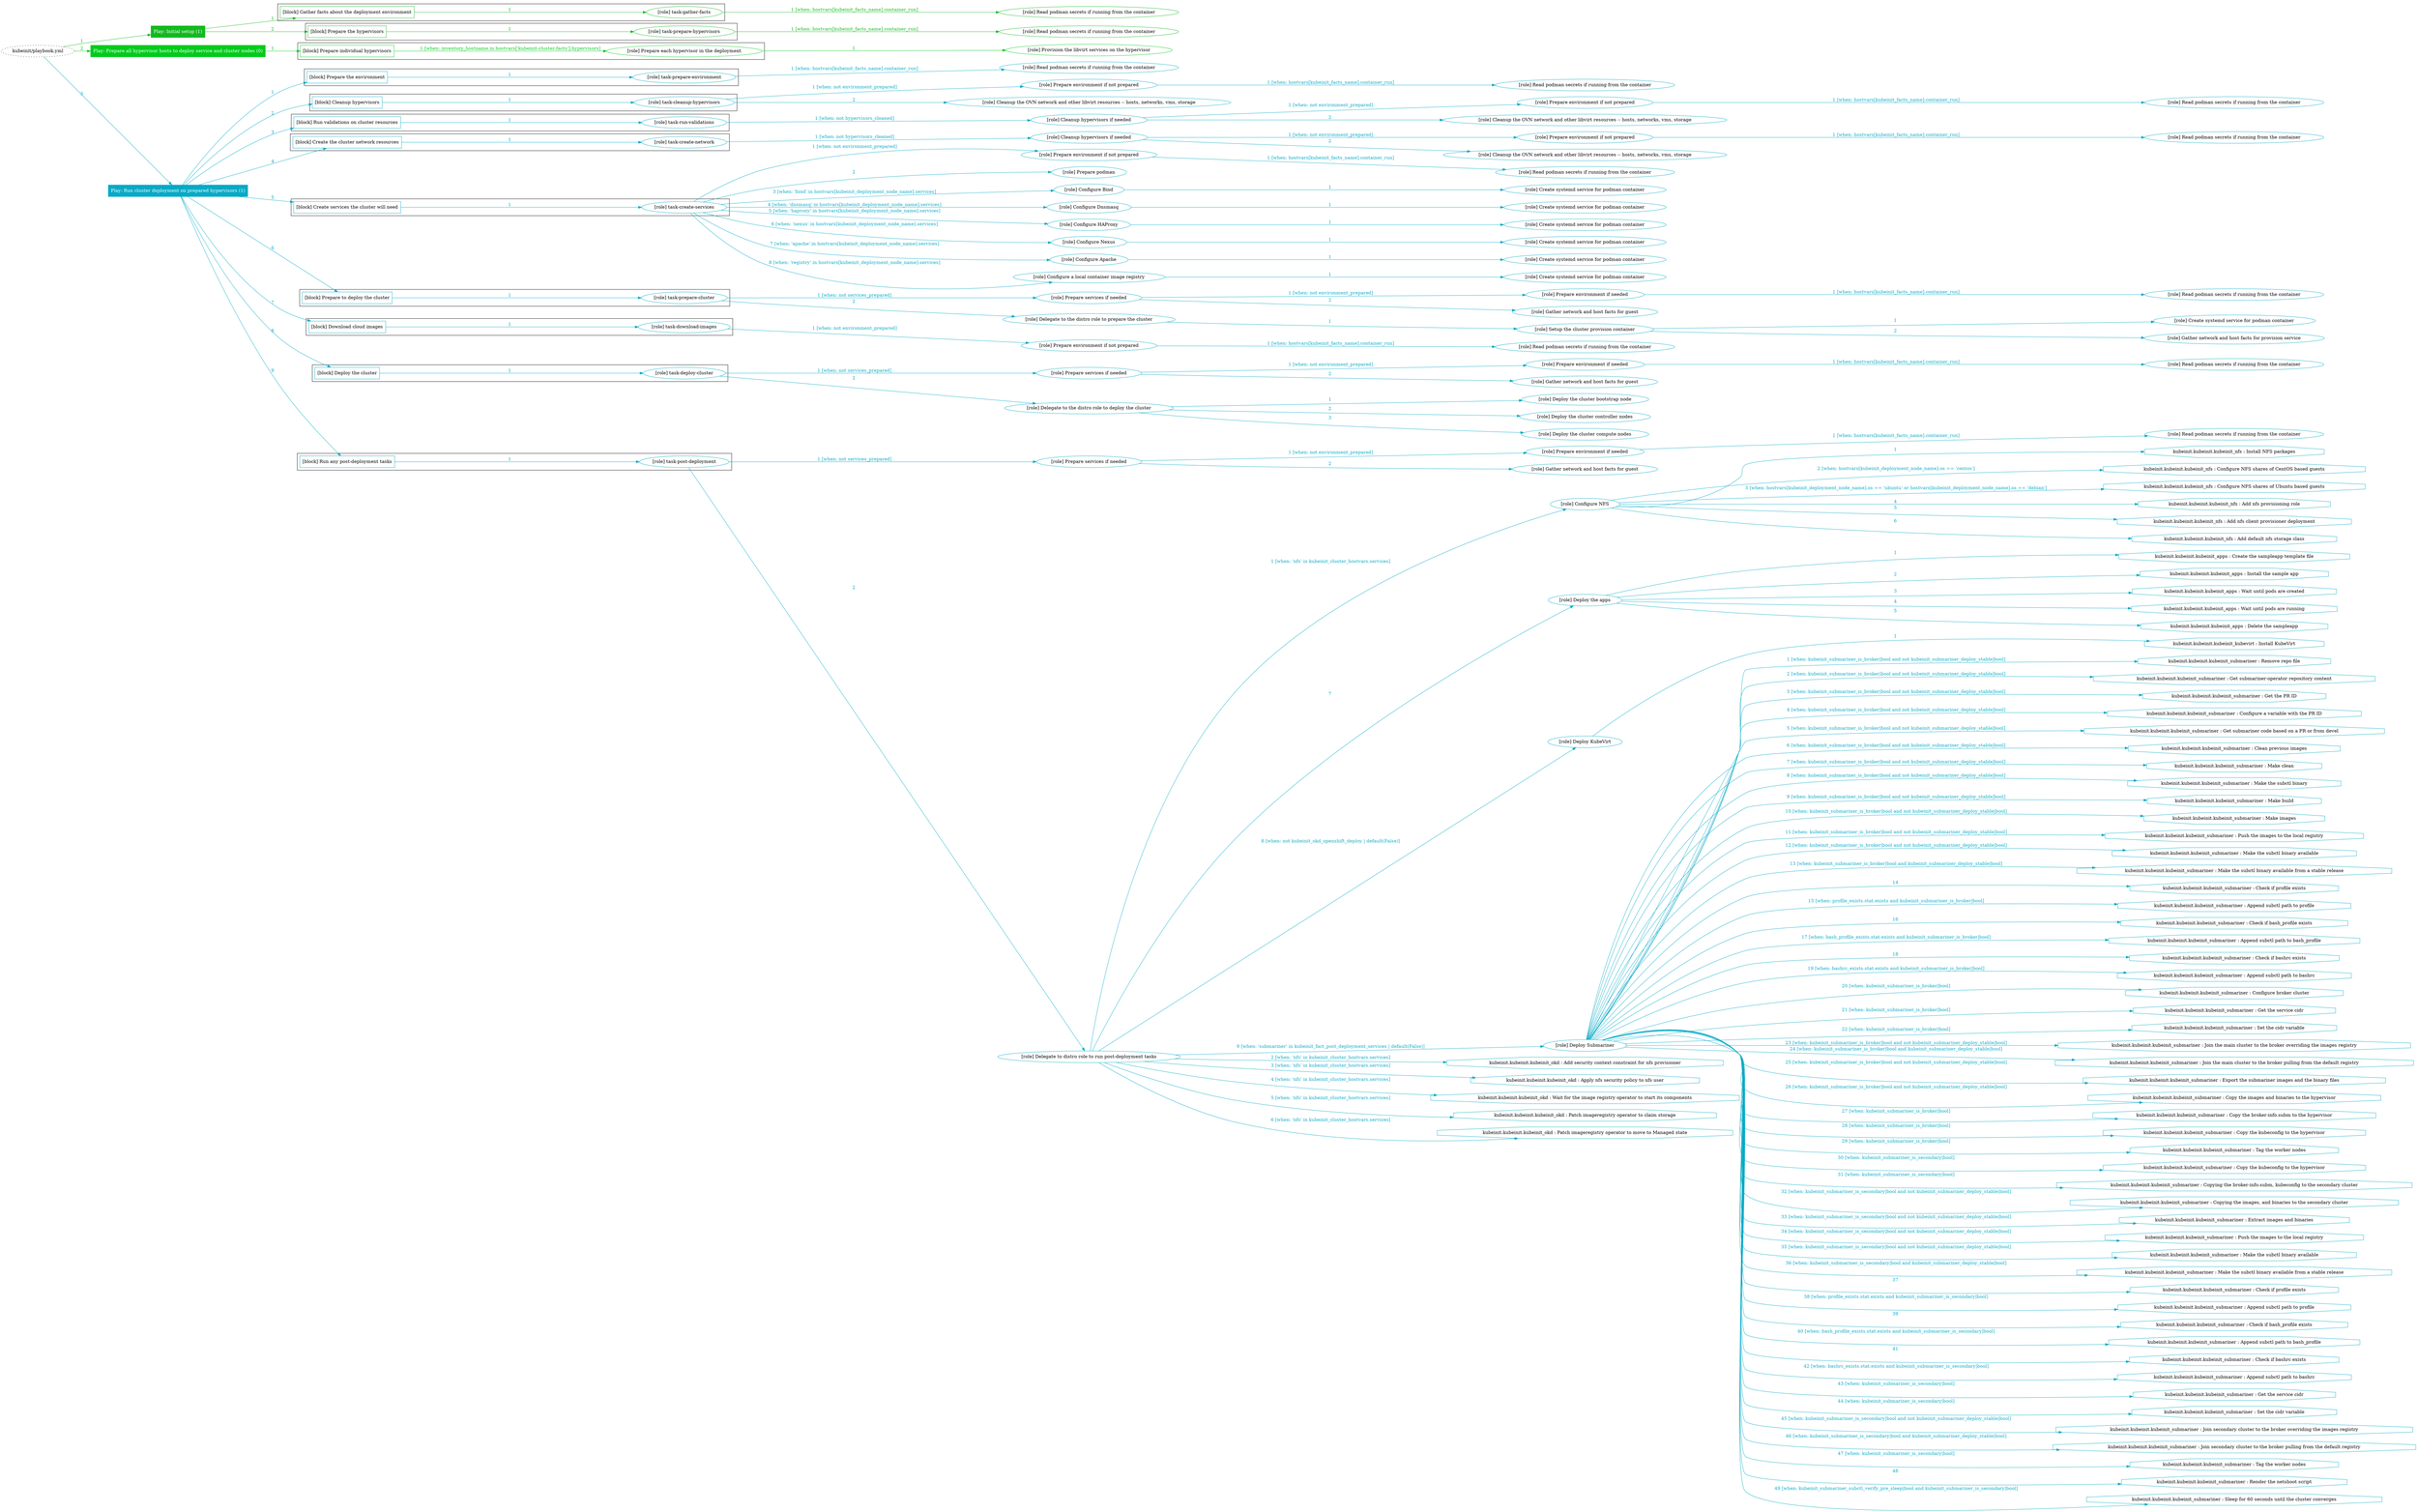 digraph {
	graph [concentrate=true ordering=in rankdir=LR ratio=fill]
	edge [esep=5 sep=10]
	"kubeinit/playbook.yml" [id=root_node style=dotted]
	play_f886ab5b [label="Play: Initial setup (1)" color="#13b91f" fontcolor="#ffffff" id=play_f886ab5b shape=box style=filled tooltip=localhost]
	"kubeinit/playbook.yml" -> play_f886ab5b [label="1 " color="#13b91f" fontcolor="#13b91f" id=edge_2d529c43 labeltooltip="1 " tooltip="1 "]
	subgraph "Read podman secrets if running from the container" {
		role_a26d13f6 [label="[role] Read podman secrets if running from the container" color="#13b91f" id=role_a26d13f6 tooltip="Read podman secrets if running from the container"]
	}
	subgraph "task-gather-facts" {
		role_a1a3fe51 [label="[role] task-gather-facts" color="#13b91f" id=role_a1a3fe51 tooltip="task-gather-facts"]
		role_a1a3fe51 -> role_a26d13f6 [label="1 [when: hostvars[kubeinit_facts_name].container_run]" color="#13b91f" fontcolor="#13b91f" id=edge_621ee679 labeltooltip="1 [when: hostvars[kubeinit_facts_name].container_run]" tooltip="1 [when: hostvars[kubeinit_facts_name].container_run]"]
	}
	subgraph "Read podman secrets if running from the container" {
		role_ce9dfc33 [label="[role] Read podman secrets if running from the container" color="#13b91f" id=role_ce9dfc33 tooltip="Read podman secrets if running from the container"]
	}
	subgraph "task-prepare-hypervisors" {
		role_22c27edc [label="[role] task-prepare-hypervisors" color="#13b91f" id=role_22c27edc tooltip="task-prepare-hypervisors"]
		role_22c27edc -> role_ce9dfc33 [label="1 [when: hostvars[kubeinit_facts_name].container_run]" color="#13b91f" fontcolor="#13b91f" id=edge_18dcec09 labeltooltip="1 [when: hostvars[kubeinit_facts_name].container_run]" tooltip="1 [when: hostvars[kubeinit_facts_name].container_run]"]
	}
	subgraph "Play: Initial setup (1)" {
		play_f886ab5b -> block_b80e9af9 [label=1 color="#13b91f" fontcolor="#13b91f" id=edge_6112ca81 labeltooltip=1 tooltip=1]
		subgraph cluster_block_b80e9af9 {
			block_b80e9af9 [label="[block] Gather facts about the deployment environment" color="#13b91f" id=block_b80e9af9 labeltooltip="Gather facts about the deployment environment" shape=box tooltip="Gather facts about the deployment environment"]
			block_b80e9af9 -> role_a1a3fe51 [label="1 " color="#13b91f" fontcolor="#13b91f" id=edge_a46a2f72 labeltooltip="1 " tooltip="1 "]
		}
		play_f886ab5b -> block_07bb4df5 [label=2 color="#13b91f" fontcolor="#13b91f" id=edge_cb37e5dc labeltooltip=2 tooltip=2]
		subgraph cluster_block_07bb4df5 {
			block_07bb4df5 [label="[block] Prepare the hypervisors" color="#13b91f" id=block_07bb4df5 labeltooltip="Prepare the hypervisors" shape=box tooltip="Prepare the hypervisors"]
			block_07bb4df5 -> role_22c27edc [label="1 " color="#13b91f" fontcolor="#13b91f" id=edge_a937ee7c labeltooltip="1 " tooltip="1 "]
		}
	}
	play_7fb0ba48 [label="Play: Prepare all hypervisor hosts to deploy service and cluster nodes (0)" color="#01cb1c" fontcolor="#ffffff" id=play_7fb0ba48 shape=box style=filled tooltip="Play: Prepare all hypervisor hosts to deploy service and cluster nodes (0)"]
	"kubeinit/playbook.yml" -> play_7fb0ba48 [label="2 " color="#01cb1c" fontcolor="#01cb1c" id=edge_cd0301f9 labeltooltip="2 " tooltip="2 "]
	subgraph "Provision the libvirt services on the hypervisor" {
		role_896b2091 [label="[role] Provision the libvirt services on the hypervisor" color="#01cb1c" id=role_896b2091 tooltip="Provision the libvirt services on the hypervisor"]
	}
	subgraph "Prepare each hypervisor in the deployment" {
		role_cf9ef779 [label="[role] Prepare each hypervisor in the deployment" color="#01cb1c" id=role_cf9ef779 tooltip="Prepare each hypervisor in the deployment"]
		role_cf9ef779 -> role_896b2091 [label="1 " color="#01cb1c" fontcolor="#01cb1c" id=edge_98ac34d3 labeltooltip="1 " tooltip="1 "]
	}
	subgraph "Play: Prepare all hypervisor hosts to deploy service and cluster nodes (0)" {
		play_7fb0ba48 -> block_bad271dc [label=1 color="#01cb1c" fontcolor="#01cb1c" id=edge_24058d80 labeltooltip=1 tooltip=1]
		subgraph cluster_block_bad271dc {
			block_bad271dc [label="[block] Prepare individual hypervisors" color="#01cb1c" id=block_bad271dc labeltooltip="Prepare individual hypervisors" shape=box tooltip="Prepare individual hypervisors"]
			block_bad271dc -> role_cf9ef779 [label="1 [when: inventory_hostname in hostvars['kubeinit-cluster-facts'].hypervisors]" color="#01cb1c" fontcolor="#01cb1c" id=edge_99491b87 labeltooltip="1 [when: inventory_hostname in hostvars['kubeinit-cluster-facts'].hypervisors]" tooltip="1 [when: inventory_hostname in hostvars['kubeinit-cluster-facts'].hypervisors]"]
		}
	}
	play_9a4eb629 [label="Play: Run cluster deployment on prepared hypervisors (1)" color="#06aac6" fontcolor="#ffffff" id=play_9a4eb629 shape=box style=filled tooltip=localhost]
	"kubeinit/playbook.yml" -> play_9a4eb629 [label="3 " color="#06aac6" fontcolor="#06aac6" id=edge_e2851586 labeltooltip="3 " tooltip="3 "]
	subgraph "Read podman secrets if running from the container" {
		role_b839eef7 [label="[role] Read podman secrets if running from the container" color="#06aac6" id=role_b839eef7 tooltip="Read podman secrets if running from the container"]
	}
	subgraph "task-prepare-environment" {
		role_00d9f989 [label="[role] task-prepare-environment" color="#06aac6" id=role_00d9f989 tooltip="task-prepare-environment"]
		role_00d9f989 -> role_b839eef7 [label="1 [when: hostvars[kubeinit_facts_name].container_run]" color="#06aac6" fontcolor="#06aac6" id=edge_345200e2 labeltooltip="1 [when: hostvars[kubeinit_facts_name].container_run]" tooltip="1 [when: hostvars[kubeinit_facts_name].container_run]"]
	}
	subgraph "Read podman secrets if running from the container" {
		role_0d9f2b03 [label="[role] Read podman secrets if running from the container" color="#06aac6" id=role_0d9f2b03 tooltip="Read podman secrets if running from the container"]
	}
	subgraph "Prepare environment if not prepared" {
		role_f569483a [label="[role] Prepare environment if not prepared" color="#06aac6" id=role_f569483a tooltip="Prepare environment if not prepared"]
		role_f569483a -> role_0d9f2b03 [label="1 [when: hostvars[kubeinit_facts_name].container_run]" color="#06aac6" fontcolor="#06aac6" id=edge_e508f258 labeltooltip="1 [when: hostvars[kubeinit_facts_name].container_run]" tooltip="1 [when: hostvars[kubeinit_facts_name].container_run]"]
	}
	subgraph "Cleanup the OVN network and other libvirt resources -- hosts, networks, vms, storage" {
		role_315a6e24 [label="[role] Cleanup the OVN network and other libvirt resources -- hosts, networks, vms, storage" color="#06aac6" id=role_315a6e24 tooltip="Cleanup the OVN network and other libvirt resources -- hosts, networks, vms, storage"]
	}
	subgraph "task-cleanup-hypervisors" {
		role_4623c1e8 [label="[role] task-cleanup-hypervisors" color="#06aac6" id=role_4623c1e8 tooltip="task-cleanup-hypervisors"]
		role_4623c1e8 -> role_f569483a [label="1 [when: not environment_prepared]" color="#06aac6" fontcolor="#06aac6" id=edge_c848ec3d labeltooltip="1 [when: not environment_prepared]" tooltip="1 [when: not environment_prepared]"]
		role_4623c1e8 -> role_315a6e24 [label="2 " color="#06aac6" fontcolor="#06aac6" id=edge_c2a2387f labeltooltip="2 " tooltip="2 "]
	}
	subgraph "Read podman secrets if running from the container" {
		role_fd24c6f7 [label="[role] Read podman secrets if running from the container" color="#06aac6" id=role_fd24c6f7 tooltip="Read podman secrets if running from the container"]
	}
	subgraph "Prepare environment if not prepared" {
		role_7ccb2167 [label="[role] Prepare environment if not prepared" color="#06aac6" id=role_7ccb2167 tooltip="Prepare environment if not prepared"]
		role_7ccb2167 -> role_fd24c6f7 [label="1 [when: hostvars[kubeinit_facts_name].container_run]" color="#06aac6" fontcolor="#06aac6" id=edge_487e880d labeltooltip="1 [when: hostvars[kubeinit_facts_name].container_run]" tooltip="1 [when: hostvars[kubeinit_facts_name].container_run]"]
	}
	subgraph "Cleanup the OVN network and other libvirt resources -- hosts, networks, vms, storage" {
		role_a9d2aec0 [label="[role] Cleanup the OVN network and other libvirt resources -- hosts, networks, vms, storage" color="#06aac6" id=role_a9d2aec0 tooltip="Cleanup the OVN network and other libvirt resources -- hosts, networks, vms, storage"]
	}
	subgraph "Cleanup hypervisors if needed" {
		role_0de4eb44 [label="[role] Cleanup hypervisors if needed" color="#06aac6" id=role_0de4eb44 tooltip="Cleanup hypervisors if needed"]
		role_0de4eb44 -> role_7ccb2167 [label="1 [when: not environment_prepared]" color="#06aac6" fontcolor="#06aac6" id=edge_52813247 labeltooltip="1 [when: not environment_prepared]" tooltip="1 [when: not environment_prepared]"]
		role_0de4eb44 -> role_a9d2aec0 [label="2 " color="#06aac6" fontcolor="#06aac6" id=edge_10828a90 labeltooltip="2 " tooltip="2 "]
	}
	subgraph "task-run-validations" {
		role_aea7106f [label="[role] task-run-validations" color="#06aac6" id=role_aea7106f tooltip="task-run-validations"]
		role_aea7106f -> role_0de4eb44 [label="1 [when: not hypervisors_cleaned]" color="#06aac6" fontcolor="#06aac6" id=edge_4abfa837 labeltooltip="1 [when: not hypervisors_cleaned]" tooltip="1 [when: not hypervisors_cleaned]"]
	}
	subgraph "Read podman secrets if running from the container" {
		role_cbb23936 [label="[role] Read podman secrets if running from the container" color="#06aac6" id=role_cbb23936 tooltip="Read podman secrets if running from the container"]
	}
	subgraph "Prepare environment if not prepared" {
		role_f3d853c5 [label="[role] Prepare environment if not prepared" color="#06aac6" id=role_f3d853c5 tooltip="Prepare environment if not prepared"]
		role_f3d853c5 -> role_cbb23936 [label="1 [when: hostvars[kubeinit_facts_name].container_run]" color="#06aac6" fontcolor="#06aac6" id=edge_ef0e480c labeltooltip="1 [when: hostvars[kubeinit_facts_name].container_run]" tooltip="1 [when: hostvars[kubeinit_facts_name].container_run]"]
	}
	subgraph "Cleanup the OVN network and other libvirt resources -- hosts, networks, vms, storage" {
		role_8746db34 [label="[role] Cleanup the OVN network and other libvirt resources -- hosts, networks, vms, storage" color="#06aac6" id=role_8746db34 tooltip="Cleanup the OVN network and other libvirt resources -- hosts, networks, vms, storage"]
	}
	subgraph "Cleanup hypervisors if needed" {
		role_5722fafe [label="[role] Cleanup hypervisors if needed" color="#06aac6" id=role_5722fafe tooltip="Cleanup hypervisors if needed"]
		role_5722fafe -> role_f3d853c5 [label="1 [when: not environment_prepared]" color="#06aac6" fontcolor="#06aac6" id=edge_562439ed labeltooltip="1 [when: not environment_prepared]" tooltip="1 [when: not environment_prepared]"]
		role_5722fafe -> role_8746db34 [label="2 " color="#06aac6" fontcolor="#06aac6" id=edge_be6a2080 labeltooltip="2 " tooltip="2 "]
	}
	subgraph "task-create-network" {
		role_c6ba54a1 [label="[role] task-create-network" color="#06aac6" id=role_c6ba54a1 tooltip="task-create-network"]
		role_c6ba54a1 -> role_5722fafe [label="1 [when: not hypervisors_cleaned]" color="#06aac6" fontcolor="#06aac6" id=edge_1957faab labeltooltip="1 [when: not hypervisors_cleaned]" tooltip="1 [when: not hypervisors_cleaned]"]
	}
	subgraph "Read podman secrets if running from the container" {
		role_a813b90b [label="[role] Read podman secrets if running from the container" color="#06aac6" id=role_a813b90b tooltip="Read podman secrets if running from the container"]
	}
	subgraph "Prepare environment if not prepared" {
		role_1bef4737 [label="[role] Prepare environment if not prepared" color="#06aac6" id=role_1bef4737 tooltip="Prepare environment if not prepared"]
		role_1bef4737 -> role_a813b90b [label="1 [when: hostvars[kubeinit_facts_name].container_run]" color="#06aac6" fontcolor="#06aac6" id=edge_cc47db15 labeltooltip="1 [when: hostvars[kubeinit_facts_name].container_run]" tooltip="1 [when: hostvars[kubeinit_facts_name].container_run]"]
	}
	subgraph "Prepare podman" {
		role_f1ecd520 [label="[role] Prepare podman" color="#06aac6" id=role_f1ecd520 tooltip="Prepare podman"]
	}
	subgraph "Create systemd service for podman container" {
		role_e46db1d9 [label="[role] Create systemd service for podman container" color="#06aac6" id=role_e46db1d9 tooltip="Create systemd service for podman container"]
	}
	subgraph "Configure Bind" {
		role_484fb3db [label="[role] Configure Bind" color="#06aac6" id=role_484fb3db tooltip="Configure Bind"]
		role_484fb3db -> role_e46db1d9 [label="1 " color="#06aac6" fontcolor="#06aac6" id=edge_04145376 labeltooltip="1 " tooltip="1 "]
	}
	subgraph "Create systemd service for podman container" {
		role_ecd89340 [label="[role] Create systemd service for podman container" color="#06aac6" id=role_ecd89340 tooltip="Create systemd service for podman container"]
	}
	subgraph "Configure Dnsmasq" {
		role_3a3a4572 [label="[role] Configure Dnsmasq" color="#06aac6" id=role_3a3a4572 tooltip="Configure Dnsmasq"]
		role_3a3a4572 -> role_ecd89340 [label="1 " color="#06aac6" fontcolor="#06aac6" id=edge_ce47df21 labeltooltip="1 " tooltip="1 "]
	}
	subgraph "Create systemd service for podman container" {
		role_99655772 [label="[role] Create systemd service for podman container" color="#06aac6" id=role_99655772 tooltip="Create systemd service for podman container"]
	}
	subgraph "Configure HAProxy" {
		role_3648d653 [label="[role] Configure HAProxy" color="#06aac6" id=role_3648d653 tooltip="Configure HAProxy"]
		role_3648d653 -> role_99655772 [label="1 " color="#06aac6" fontcolor="#06aac6" id=edge_e685889c labeltooltip="1 " tooltip="1 "]
	}
	subgraph "Create systemd service for podman container" {
		role_b2c90482 [label="[role] Create systemd service for podman container" color="#06aac6" id=role_b2c90482 tooltip="Create systemd service for podman container"]
	}
	subgraph "Configure Nexus" {
		role_1aed0209 [label="[role] Configure Nexus" color="#06aac6" id=role_1aed0209 tooltip="Configure Nexus"]
		role_1aed0209 -> role_b2c90482 [label="1 " color="#06aac6" fontcolor="#06aac6" id=edge_717d66cc labeltooltip="1 " tooltip="1 "]
	}
	subgraph "Create systemd service for podman container" {
		role_da54a9ec [label="[role] Create systemd service for podman container" color="#06aac6" id=role_da54a9ec tooltip="Create systemd service for podman container"]
	}
	subgraph "Configure Apache" {
		role_7cdf0f95 [label="[role] Configure Apache" color="#06aac6" id=role_7cdf0f95 tooltip="Configure Apache"]
		role_7cdf0f95 -> role_da54a9ec [label="1 " color="#06aac6" fontcolor="#06aac6" id=edge_0f8f449c labeltooltip="1 " tooltip="1 "]
	}
	subgraph "Create systemd service for podman container" {
		role_c1f50262 [label="[role] Create systemd service for podman container" color="#06aac6" id=role_c1f50262 tooltip="Create systemd service for podman container"]
	}
	subgraph "Configure a local container image registry" {
		role_9906420b [label="[role] Configure a local container image registry" color="#06aac6" id=role_9906420b tooltip="Configure a local container image registry"]
		role_9906420b -> role_c1f50262 [label="1 " color="#06aac6" fontcolor="#06aac6" id=edge_572a1911 labeltooltip="1 " tooltip="1 "]
	}
	subgraph "task-create-services" {
		role_c1e2ce37 [label="[role] task-create-services" color="#06aac6" id=role_c1e2ce37 tooltip="task-create-services"]
		role_c1e2ce37 -> role_1bef4737 [label="1 [when: not environment_prepared]" color="#06aac6" fontcolor="#06aac6" id=edge_5cf4f14d labeltooltip="1 [when: not environment_prepared]" tooltip="1 [when: not environment_prepared]"]
		role_c1e2ce37 -> role_f1ecd520 [label="2 " color="#06aac6" fontcolor="#06aac6" id=edge_0942d3da labeltooltip="2 " tooltip="2 "]
		role_c1e2ce37 -> role_484fb3db [label="3 [when: 'bind' in hostvars[kubeinit_deployment_node_name].services]" color="#06aac6" fontcolor="#06aac6" id=edge_35465bc5 labeltooltip="3 [when: 'bind' in hostvars[kubeinit_deployment_node_name].services]" tooltip="3 [when: 'bind' in hostvars[kubeinit_deployment_node_name].services]"]
		role_c1e2ce37 -> role_3a3a4572 [label="4 [when: 'dnsmasq' in hostvars[kubeinit_deployment_node_name].services]" color="#06aac6" fontcolor="#06aac6" id=edge_d25bceac labeltooltip="4 [when: 'dnsmasq' in hostvars[kubeinit_deployment_node_name].services]" tooltip="4 [when: 'dnsmasq' in hostvars[kubeinit_deployment_node_name].services]"]
		role_c1e2ce37 -> role_3648d653 [label="5 [when: 'haproxy' in hostvars[kubeinit_deployment_node_name].services]" color="#06aac6" fontcolor="#06aac6" id=edge_71ec2d3a labeltooltip="5 [when: 'haproxy' in hostvars[kubeinit_deployment_node_name].services]" tooltip="5 [when: 'haproxy' in hostvars[kubeinit_deployment_node_name].services]"]
		role_c1e2ce37 -> role_1aed0209 [label="6 [when: 'nexus' in hostvars[kubeinit_deployment_node_name].services]" color="#06aac6" fontcolor="#06aac6" id=edge_9d614a5e labeltooltip="6 [when: 'nexus' in hostvars[kubeinit_deployment_node_name].services]" tooltip="6 [when: 'nexus' in hostvars[kubeinit_deployment_node_name].services]"]
		role_c1e2ce37 -> role_7cdf0f95 [label="7 [when: 'apache' in hostvars[kubeinit_deployment_node_name].services]" color="#06aac6" fontcolor="#06aac6" id=edge_bbe21996 labeltooltip="7 [when: 'apache' in hostvars[kubeinit_deployment_node_name].services]" tooltip="7 [when: 'apache' in hostvars[kubeinit_deployment_node_name].services]"]
		role_c1e2ce37 -> role_9906420b [label="8 [when: 'registry' in hostvars[kubeinit_deployment_node_name].services]" color="#06aac6" fontcolor="#06aac6" id=edge_2b0927c7 labeltooltip="8 [when: 'registry' in hostvars[kubeinit_deployment_node_name].services]" tooltip="8 [when: 'registry' in hostvars[kubeinit_deployment_node_name].services]"]
	}
	subgraph "Read podman secrets if running from the container" {
		role_2f7f7889 [label="[role] Read podman secrets if running from the container" color="#06aac6" id=role_2f7f7889 tooltip="Read podman secrets if running from the container"]
	}
	subgraph "Prepare environment if needed" {
		role_253bcf98 [label="[role] Prepare environment if needed" color="#06aac6" id=role_253bcf98 tooltip="Prepare environment if needed"]
		role_253bcf98 -> role_2f7f7889 [label="1 [when: hostvars[kubeinit_facts_name].container_run]" color="#06aac6" fontcolor="#06aac6" id=edge_087582a8 labeltooltip="1 [when: hostvars[kubeinit_facts_name].container_run]" tooltip="1 [when: hostvars[kubeinit_facts_name].container_run]"]
	}
	subgraph "Gather network and host facts for guest" {
		role_6ab74b02 [label="[role] Gather network and host facts for guest" color="#06aac6" id=role_6ab74b02 tooltip="Gather network and host facts for guest"]
	}
	subgraph "Prepare services if needed" {
		role_324fbb56 [label="[role] Prepare services if needed" color="#06aac6" id=role_324fbb56 tooltip="Prepare services if needed"]
		role_324fbb56 -> role_253bcf98 [label="1 [when: not environment_prepared]" color="#06aac6" fontcolor="#06aac6" id=edge_cd0a77da labeltooltip="1 [when: not environment_prepared]" tooltip="1 [when: not environment_prepared]"]
		role_324fbb56 -> role_6ab74b02 [label="2 " color="#06aac6" fontcolor="#06aac6" id=edge_1f61129e labeltooltip="2 " tooltip="2 "]
	}
	subgraph "Create systemd service for podman container" {
		role_a1785537 [label="[role] Create systemd service for podman container" color="#06aac6" id=role_a1785537 tooltip="Create systemd service for podman container"]
	}
	subgraph "Gather network and host facts for provision service" {
		role_8ab2f449 [label="[role] Gather network and host facts for provision service" color="#06aac6" id=role_8ab2f449 tooltip="Gather network and host facts for provision service"]
	}
	subgraph "Setup the cluster provision container" {
		role_ea747cc0 [label="[role] Setup the cluster provision container" color="#06aac6" id=role_ea747cc0 tooltip="Setup the cluster provision container"]
		role_ea747cc0 -> role_a1785537 [label="1 " color="#06aac6" fontcolor="#06aac6" id=edge_4ca50423 labeltooltip="1 " tooltip="1 "]
		role_ea747cc0 -> role_8ab2f449 [label="2 " color="#06aac6" fontcolor="#06aac6" id=edge_654d8dd8 labeltooltip="2 " tooltip="2 "]
	}
	subgraph "Delegate to the distro role to prepare the cluster" {
		role_705d23bc [label="[role] Delegate to the distro role to prepare the cluster" color="#06aac6" id=role_705d23bc tooltip="Delegate to the distro role to prepare the cluster"]
		role_705d23bc -> role_ea747cc0 [label="1 " color="#06aac6" fontcolor="#06aac6" id=edge_40659f4d labeltooltip="1 " tooltip="1 "]
	}
	subgraph "task-prepare-cluster" {
		role_55364c88 [label="[role] task-prepare-cluster" color="#06aac6" id=role_55364c88 tooltip="task-prepare-cluster"]
		role_55364c88 -> role_324fbb56 [label="1 [when: not services_prepared]" color="#06aac6" fontcolor="#06aac6" id=edge_0df67f9c labeltooltip="1 [when: not services_prepared]" tooltip="1 [when: not services_prepared]"]
		role_55364c88 -> role_705d23bc [label="2 " color="#06aac6" fontcolor="#06aac6" id=edge_b0196e67 labeltooltip="2 " tooltip="2 "]
	}
	subgraph "Read podman secrets if running from the container" {
		role_692109b9 [label="[role] Read podman secrets if running from the container" color="#06aac6" id=role_692109b9 tooltip="Read podman secrets if running from the container"]
	}
	subgraph "Prepare environment if not prepared" {
		role_0170bb70 [label="[role] Prepare environment if not prepared" color="#06aac6" id=role_0170bb70 tooltip="Prepare environment if not prepared"]
		role_0170bb70 -> role_692109b9 [label="1 [when: hostvars[kubeinit_facts_name].container_run]" color="#06aac6" fontcolor="#06aac6" id=edge_3d24aba2 labeltooltip="1 [when: hostvars[kubeinit_facts_name].container_run]" tooltip="1 [when: hostvars[kubeinit_facts_name].container_run]"]
	}
	subgraph "task-download-images" {
		role_c370a8ff [label="[role] task-download-images" color="#06aac6" id=role_c370a8ff tooltip="task-download-images"]
		role_c370a8ff -> role_0170bb70 [label="1 [when: not environment_prepared]" color="#06aac6" fontcolor="#06aac6" id=edge_52ef4487 labeltooltip="1 [when: not environment_prepared]" tooltip="1 [when: not environment_prepared]"]
	}
	subgraph "Read podman secrets if running from the container" {
		role_0f87a968 [label="[role] Read podman secrets if running from the container" color="#06aac6" id=role_0f87a968 tooltip="Read podman secrets if running from the container"]
	}
	subgraph "Prepare environment if needed" {
		role_30f8cb43 [label="[role] Prepare environment if needed" color="#06aac6" id=role_30f8cb43 tooltip="Prepare environment if needed"]
		role_30f8cb43 -> role_0f87a968 [label="1 [when: hostvars[kubeinit_facts_name].container_run]" color="#06aac6" fontcolor="#06aac6" id=edge_02860d2a labeltooltip="1 [when: hostvars[kubeinit_facts_name].container_run]" tooltip="1 [when: hostvars[kubeinit_facts_name].container_run]"]
	}
	subgraph "Gather network and host facts for guest" {
		role_64c736ac [label="[role] Gather network and host facts for guest" color="#06aac6" id=role_64c736ac tooltip="Gather network and host facts for guest"]
	}
	subgraph "Prepare services if needed" {
		role_bcbe92ec [label="[role] Prepare services if needed" color="#06aac6" id=role_bcbe92ec tooltip="Prepare services if needed"]
		role_bcbe92ec -> role_30f8cb43 [label="1 [when: not environment_prepared]" color="#06aac6" fontcolor="#06aac6" id=edge_72b73979 labeltooltip="1 [when: not environment_prepared]" tooltip="1 [when: not environment_prepared]"]
		role_bcbe92ec -> role_64c736ac [label="2 " color="#06aac6" fontcolor="#06aac6" id=edge_818ee1cd labeltooltip="2 " tooltip="2 "]
	}
	subgraph "Deploy the cluster bootstrap node" {
		role_b9828e31 [label="[role] Deploy the cluster bootstrap node" color="#06aac6" id=role_b9828e31 tooltip="Deploy the cluster bootstrap node"]
	}
	subgraph "Deploy the cluster controller nodes" {
		role_8b90811f [label="[role] Deploy the cluster controller nodes" color="#06aac6" id=role_8b90811f tooltip="Deploy the cluster controller nodes"]
	}
	subgraph "Deploy the cluster compute nodes" {
		role_91dc586d [label="[role] Deploy the cluster compute nodes" color="#06aac6" id=role_91dc586d tooltip="Deploy the cluster compute nodes"]
	}
	subgraph "Delegate to the distro role to deploy the cluster" {
		role_26c98b0d [label="[role] Delegate to the distro role to deploy the cluster" color="#06aac6" id=role_26c98b0d tooltip="Delegate to the distro role to deploy the cluster"]
		role_26c98b0d -> role_b9828e31 [label="1 " color="#06aac6" fontcolor="#06aac6" id=edge_6bc9dc0f labeltooltip="1 " tooltip="1 "]
		role_26c98b0d -> role_8b90811f [label="2 " color="#06aac6" fontcolor="#06aac6" id=edge_f446bfeb labeltooltip="2 " tooltip="2 "]
		role_26c98b0d -> role_91dc586d [label="3 " color="#06aac6" fontcolor="#06aac6" id=edge_06f57ab3 labeltooltip="3 " tooltip="3 "]
	}
	subgraph "task-deploy-cluster" {
		role_35a5f4e7 [label="[role] task-deploy-cluster" color="#06aac6" id=role_35a5f4e7 tooltip="task-deploy-cluster"]
		role_35a5f4e7 -> role_bcbe92ec [label="1 [when: not services_prepared]" color="#06aac6" fontcolor="#06aac6" id=edge_5d2605f6 labeltooltip="1 [when: not services_prepared]" tooltip="1 [when: not services_prepared]"]
		role_35a5f4e7 -> role_26c98b0d [label="2 " color="#06aac6" fontcolor="#06aac6" id=edge_2b5bb5b0 labeltooltip="2 " tooltip="2 "]
	}
	subgraph "Read podman secrets if running from the container" {
		role_a82f0a16 [label="[role] Read podman secrets if running from the container" color="#06aac6" id=role_a82f0a16 tooltip="Read podman secrets if running from the container"]
	}
	subgraph "Prepare environment if needed" {
		role_c0c395fb [label="[role] Prepare environment if needed" color="#06aac6" id=role_c0c395fb tooltip="Prepare environment if needed"]
		role_c0c395fb -> role_a82f0a16 [label="1 [when: hostvars[kubeinit_facts_name].container_run]" color="#06aac6" fontcolor="#06aac6" id=edge_b3e09a32 labeltooltip="1 [when: hostvars[kubeinit_facts_name].container_run]" tooltip="1 [when: hostvars[kubeinit_facts_name].container_run]"]
	}
	subgraph "Gather network and host facts for guest" {
		role_8a5df5b6 [label="[role] Gather network and host facts for guest" color="#06aac6" id=role_8a5df5b6 tooltip="Gather network and host facts for guest"]
	}
	subgraph "Prepare services if needed" {
		role_ea582200 [label="[role] Prepare services if needed" color="#06aac6" id=role_ea582200 tooltip="Prepare services if needed"]
		role_ea582200 -> role_c0c395fb [label="1 [when: not environment_prepared]" color="#06aac6" fontcolor="#06aac6" id=edge_cadac32d labeltooltip="1 [when: not environment_prepared]" tooltip="1 [when: not environment_prepared]"]
		role_ea582200 -> role_8a5df5b6 [label="2 " color="#06aac6" fontcolor="#06aac6" id=edge_08467c98 labeltooltip="2 " tooltip="2 "]
	}
	subgraph "Configure NFS" {
		role_603995ec [label="[role] Configure NFS" color="#06aac6" id=role_603995ec tooltip="Configure NFS"]
		task_313d1449 [label="kubeinit.kubeinit.kubeinit_nfs : Install NFS packages" color="#06aac6" id=task_313d1449 shape=octagon tooltip="kubeinit.kubeinit.kubeinit_nfs : Install NFS packages"]
		role_603995ec -> task_313d1449 [label="1 " color="#06aac6" fontcolor="#06aac6" id=edge_da624d2c labeltooltip="1 " tooltip="1 "]
		task_eae83ac4 [label="kubeinit.kubeinit.kubeinit_nfs : Configure NFS shares of CentOS based guests" color="#06aac6" id=task_eae83ac4 shape=octagon tooltip="kubeinit.kubeinit.kubeinit_nfs : Configure NFS shares of CentOS based guests"]
		role_603995ec -> task_eae83ac4 [label="2 [when: hostvars[kubeinit_deployment_node_name].os == 'centos']" color="#06aac6" fontcolor="#06aac6" id=edge_f2a0d26b labeltooltip="2 [when: hostvars[kubeinit_deployment_node_name].os == 'centos']" tooltip="2 [when: hostvars[kubeinit_deployment_node_name].os == 'centos']"]
		task_e1e1a2d6 [label="kubeinit.kubeinit.kubeinit_nfs : Configure NFS shares of Ubuntu based guests" color="#06aac6" id=task_e1e1a2d6 shape=octagon tooltip="kubeinit.kubeinit.kubeinit_nfs : Configure NFS shares of Ubuntu based guests"]
		role_603995ec -> task_e1e1a2d6 [label="3 [when: hostvars[kubeinit_deployment_node_name].os == 'ubuntu' or hostvars[kubeinit_deployment_node_name].os == 'debian']" color="#06aac6" fontcolor="#06aac6" id=edge_7008abc5 labeltooltip="3 [when: hostvars[kubeinit_deployment_node_name].os == 'ubuntu' or hostvars[kubeinit_deployment_node_name].os == 'debian']" tooltip="3 [when: hostvars[kubeinit_deployment_node_name].os == 'ubuntu' or hostvars[kubeinit_deployment_node_name].os == 'debian']"]
		task_7e56baea [label="kubeinit.kubeinit.kubeinit_nfs : Add nfs provisioning role" color="#06aac6" id=task_7e56baea shape=octagon tooltip="kubeinit.kubeinit.kubeinit_nfs : Add nfs provisioning role"]
		role_603995ec -> task_7e56baea [label="4 " color="#06aac6" fontcolor="#06aac6" id=edge_728b311f labeltooltip="4 " tooltip="4 "]
		task_a2936e87 [label="kubeinit.kubeinit.kubeinit_nfs : Add nfs client provisioner deployment" color="#06aac6" id=task_a2936e87 shape=octagon tooltip="kubeinit.kubeinit.kubeinit_nfs : Add nfs client provisioner deployment"]
		role_603995ec -> task_a2936e87 [label="5 " color="#06aac6" fontcolor="#06aac6" id=edge_ec1eb54e labeltooltip="5 " tooltip="5 "]
		task_6732090f [label="kubeinit.kubeinit.kubeinit_nfs : Add default nfs storage class" color="#06aac6" id=task_6732090f shape=octagon tooltip="kubeinit.kubeinit.kubeinit_nfs : Add default nfs storage class"]
		role_603995ec -> task_6732090f [label="6 " color="#06aac6" fontcolor="#06aac6" id=edge_7aea0af9 labeltooltip="6 " tooltip="6 "]
	}
	subgraph "Deploy the apps" {
		role_ac022fce [label="[role] Deploy the apps" color="#06aac6" id=role_ac022fce tooltip="Deploy the apps"]
		task_67c20d4c [label="kubeinit.kubeinit.kubeinit_apps : Create the sampleapp template file" color="#06aac6" id=task_67c20d4c shape=octagon tooltip="kubeinit.kubeinit.kubeinit_apps : Create the sampleapp template file"]
		role_ac022fce -> task_67c20d4c [label="1 " color="#06aac6" fontcolor="#06aac6" id=edge_b2928b8c labeltooltip="1 " tooltip="1 "]
		task_5c13a390 [label="kubeinit.kubeinit.kubeinit_apps : Install the sample app" color="#06aac6" id=task_5c13a390 shape=octagon tooltip="kubeinit.kubeinit.kubeinit_apps : Install the sample app"]
		role_ac022fce -> task_5c13a390 [label="2 " color="#06aac6" fontcolor="#06aac6" id=edge_47a2e35c labeltooltip="2 " tooltip="2 "]
		task_90553c70 [label="kubeinit.kubeinit.kubeinit_apps : Wait until pods are created" color="#06aac6" id=task_90553c70 shape=octagon tooltip="kubeinit.kubeinit.kubeinit_apps : Wait until pods are created"]
		role_ac022fce -> task_90553c70 [label="3 " color="#06aac6" fontcolor="#06aac6" id=edge_875fe76d labeltooltip="3 " tooltip="3 "]
		task_5d688bfb [label="kubeinit.kubeinit.kubeinit_apps : Wait until pods are running" color="#06aac6" id=task_5d688bfb shape=octagon tooltip="kubeinit.kubeinit.kubeinit_apps : Wait until pods are running"]
		role_ac022fce -> task_5d688bfb [label="4 " color="#06aac6" fontcolor="#06aac6" id=edge_6bf16305 labeltooltip="4 " tooltip="4 "]
		task_48eef275 [label="kubeinit.kubeinit.kubeinit_apps : Delete the sampleapp" color="#06aac6" id=task_48eef275 shape=octagon tooltip="kubeinit.kubeinit.kubeinit_apps : Delete the sampleapp"]
		role_ac022fce -> task_48eef275 [label="5 " color="#06aac6" fontcolor="#06aac6" id=edge_c2d3a941 labeltooltip="5 " tooltip="5 "]
	}
	subgraph "Deploy KubeVirt" {
		role_b264bf40 [label="[role] Deploy KubeVirt" color="#06aac6" id=role_b264bf40 tooltip="Deploy KubeVirt"]
		task_f8def23f [label="kubeinit.kubeinit.kubeinit_kubevirt : Install KubeVirt" color="#06aac6" id=task_f8def23f shape=octagon tooltip="kubeinit.kubeinit.kubeinit_kubevirt : Install KubeVirt"]
		role_b264bf40 -> task_f8def23f [label="1 " color="#06aac6" fontcolor="#06aac6" id=edge_faa079ee labeltooltip="1 " tooltip="1 "]
	}
	subgraph "Deploy Submariner" {
		role_8cb7b63d [label="[role] Deploy Submariner" color="#06aac6" id=role_8cb7b63d tooltip="Deploy Submariner"]
		task_31c9487e [label="kubeinit.kubeinit.kubeinit_submariner : Remove repo file" color="#06aac6" id=task_31c9487e shape=octagon tooltip="kubeinit.kubeinit.kubeinit_submariner : Remove repo file"]
		role_8cb7b63d -> task_31c9487e [label="1 [when: kubeinit_submariner_is_broker|bool and not kubeinit_submariner_deploy_stable|bool]" color="#06aac6" fontcolor="#06aac6" id=edge_e531cbfb labeltooltip="1 [when: kubeinit_submariner_is_broker|bool and not kubeinit_submariner_deploy_stable|bool]" tooltip="1 [when: kubeinit_submariner_is_broker|bool and not kubeinit_submariner_deploy_stable|bool]"]
		task_b7a9209d [label="kubeinit.kubeinit.kubeinit_submariner : Get submariner-operator repository content" color="#06aac6" id=task_b7a9209d shape=octagon tooltip="kubeinit.kubeinit.kubeinit_submariner : Get submariner-operator repository content"]
		role_8cb7b63d -> task_b7a9209d [label="2 [when: kubeinit_submariner_is_broker|bool and not kubeinit_submariner_deploy_stable|bool]" color="#06aac6" fontcolor="#06aac6" id=edge_15baeeb9 labeltooltip="2 [when: kubeinit_submariner_is_broker|bool and not kubeinit_submariner_deploy_stable|bool]" tooltip="2 [when: kubeinit_submariner_is_broker|bool and not kubeinit_submariner_deploy_stable|bool]"]
		task_7f6f5af4 [label="kubeinit.kubeinit.kubeinit_submariner : Get the PR ID" color="#06aac6" id=task_7f6f5af4 shape=octagon tooltip="kubeinit.kubeinit.kubeinit_submariner : Get the PR ID"]
		role_8cb7b63d -> task_7f6f5af4 [label="3 [when: kubeinit_submariner_is_broker|bool and not kubeinit_submariner_deploy_stable|bool]" color="#06aac6" fontcolor="#06aac6" id=edge_beba248b labeltooltip="3 [when: kubeinit_submariner_is_broker|bool and not kubeinit_submariner_deploy_stable|bool]" tooltip="3 [when: kubeinit_submariner_is_broker|bool and not kubeinit_submariner_deploy_stable|bool]"]
		task_f9c8e5b1 [label="kubeinit.kubeinit.kubeinit_submariner : Configure a variable with the PR ID" color="#06aac6" id=task_f9c8e5b1 shape=octagon tooltip="kubeinit.kubeinit.kubeinit_submariner : Configure a variable with the PR ID"]
		role_8cb7b63d -> task_f9c8e5b1 [label="4 [when: kubeinit_submariner_is_broker|bool and not kubeinit_submariner_deploy_stable|bool]" color="#06aac6" fontcolor="#06aac6" id=edge_92bd7671 labeltooltip="4 [when: kubeinit_submariner_is_broker|bool and not kubeinit_submariner_deploy_stable|bool]" tooltip="4 [when: kubeinit_submariner_is_broker|bool and not kubeinit_submariner_deploy_stable|bool]"]
		task_a5cdbd19 [label="kubeinit.kubeinit.kubeinit_submariner : Get submariner code based on a PR or from devel" color="#06aac6" id=task_a5cdbd19 shape=octagon tooltip="kubeinit.kubeinit.kubeinit_submariner : Get submariner code based on a PR or from devel"]
		role_8cb7b63d -> task_a5cdbd19 [label="5 [when: kubeinit_submariner_is_broker|bool and not kubeinit_submariner_deploy_stable|bool]" color="#06aac6" fontcolor="#06aac6" id=edge_7c63605a labeltooltip="5 [when: kubeinit_submariner_is_broker|bool and not kubeinit_submariner_deploy_stable|bool]" tooltip="5 [when: kubeinit_submariner_is_broker|bool and not kubeinit_submariner_deploy_stable|bool]"]
		task_cb0a094f [label="kubeinit.kubeinit.kubeinit_submariner : Clean previous images" color="#06aac6" id=task_cb0a094f shape=octagon tooltip="kubeinit.kubeinit.kubeinit_submariner : Clean previous images"]
		role_8cb7b63d -> task_cb0a094f [label="6 [when: kubeinit_submariner_is_broker|bool and not kubeinit_submariner_deploy_stable|bool]" color="#06aac6" fontcolor="#06aac6" id=edge_2e7dd7c3 labeltooltip="6 [when: kubeinit_submariner_is_broker|bool and not kubeinit_submariner_deploy_stable|bool]" tooltip="6 [when: kubeinit_submariner_is_broker|bool and not kubeinit_submariner_deploy_stable|bool]"]
		task_e47a4b6c [label="kubeinit.kubeinit.kubeinit_submariner : Make clean" color="#06aac6" id=task_e47a4b6c shape=octagon tooltip="kubeinit.kubeinit.kubeinit_submariner : Make clean"]
		role_8cb7b63d -> task_e47a4b6c [label="7 [when: kubeinit_submariner_is_broker|bool and not kubeinit_submariner_deploy_stable|bool]" color="#06aac6" fontcolor="#06aac6" id=edge_a03368b2 labeltooltip="7 [when: kubeinit_submariner_is_broker|bool and not kubeinit_submariner_deploy_stable|bool]" tooltip="7 [when: kubeinit_submariner_is_broker|bool and not kubeinit_submariner_deploy_stable|bool]"]
		task_af431691 [label="kubeinit.kubeinit.kubeinit_submariner : Make the subctl binary" color="#06aac6" id=task_af431691 shape=octagon tooltip="kubeinit.kubeinit.kubeinit_submariner : Make the subctl binary"]
		role_8cb7b63d -> task_af431691 [label="8 [when: kubeinit_submariner_is_broker|bool and not kubeinit_submariner_deploy_stable|bool]" color="#06aac6" fontcolor="#06aac6" id=edge_de854c15 labeltooltip="8 [when: kubeinit_submariner_is_broker|bool and not kubeinit_submariner_deploy_stable|bool]" tooltip="8 [when: kubeinit_submariner_is_broker|bool and not kubeinit_submariner_deploy_stable|bool]"]
		task_39b3cd7c [label="kubeinit.kubeinit.kubeinit_submariner : Make build" color="#06aac6" id=task_39b3cd7c shape=octagon tooltip="kubeinit.kubeinit.kubeinit_submariner : Make build"]
		role_8cb7b63d -> task_39b3cd7c [label="9 [when: kubeinit_submariner_is_broker|bool and not kubeinit_submariner_deploy_stable|bool]" color="#06aac6" fontcolor="#06aac6" id=edge_dc23d0df labeltooltip="9 [when: kubeinit_submariner_is_broker|bool and not kubeinit_submariner_deploy_stable|bool]" tooltip="9 [when: kubeinit_submariner_is_broker|bool and not kubeinit_submariner_deploy_stable|bool]"]
		task_07764079 [label="kubeinit.kubeinit.kubeinit_submariner : Make images" color="#06aac6" id=task_07764079 shape=octagon tooltip="kubeinit.kubeinit.kubeinit_submariner : Make images"]
		role_8cb7b63d -> task_07764079 [label="10 [when: kubeinit_submariner_is_broker|bool and not kubeinit_submariner_deploy_stable|bool]" color="#06aac6" fontcolor="#06aac6" id=edge_c7791482 labeltooltip="10 [when: kubeinit_submariner_is_broker|bool and not kubeinit_submariner_deploy_stable|bool]" tooltip="10 [when: kubeinit_submariner_is_broker|bool and not kubeinit_submariner_deploy_stable|bool]"]
		task_21389be5 [label="kubeinit.kubeinit.kubeinit_submariner : Push the images to the local registry" color="#06aac6" id=task_21389be5 shape=octagon tooltip="kubeinit.kubeinit.kubeinit_submariner : Push the images to the local registry"]
		role_8cb7b63d -> task_21389be5 [label="11 [when: kubeinit_submariner_is_broker|bool and not kubeinit_submariner_deploy_stable|bool]" color="#06aac6" fontcolor="#06aac6" id=edge_e2b3b319 labeltooltip="11 [when: kubeinit_submariner_is_broker|bool and not kubeinit_submariner_deploy_stable|bool]" tooltip="11 [when: kubeinit_submariner_is_broker|bool and not kubeinit_submariner_deploy_stable|bool]"]
		task_7b3e29d0 [label="kubeinit.kubeinit.kubeinit_submariner : Make the subctl binary available" color="#06aac6" id=task_7b3e29d0 shape=octagon tooltip="kubeinit.kubeinit.kubeinit_submariner : Make the subctl binary available"]
		role_8cb7b63d -> task_7b3e29d0 [label="12 [when: kubeinit_submariner_is_broker|bool and not kubeinit_submariner_deploy_stable|bool]" color="#06aac6" fontcolor="#06aac6" id=edge_fb870935 labeltooltip="12 [when: kubeinit_submariner_is_broker|bool and not kubeinit_submariner_deploy_stable|bool]" tooltip="12 [when: kubeinit_submariner_is_broker|bool and not kubeinit_submariner_deploy_stable|bool]"]
		task_f58604ae [label="kubeinit.kubeinit.kubeinit_submariner : Make the subctl binary available from a stable release" color="#06aac6" id=task_f58604ae shape=octagon tooltip="kubeinit.kubeinit.kubeinit_submariner : Make the subctl binary available from a stable release"]
		role_8cb7b63d -> task_f58604ae [label="13 [when: kubeinit_submariner_is_broker|bool and kubeinit_submariner_deploy_stable|bool]" color="#06aac6" fontcolor="#06aac6" id=edge_575336a0 labeltooltip="13 [when: kubeinit_submariner_is_broker|bool and kubeinit_submariner_deploy_stable|bool]" tooltip="13 [when: kubeinit_submariner_is_broker|bool and kubeinit_submariner_deploy_stable|bool]"]
		task_6f0212d0 [label="kubeinit.kubeinit.kubeinit_submariner : Check if profile exists" color="#06aac6" id=task_6f0212d0 shape=octagon tooltip="kubeinit.kubeinit.kubeinit_submariner : Check if profile exists"]
		role_8cb7b63d -> task_6f0212d0 [label="14 " color="#06aac6" fontcolor="#06aac6" id=edge_81a0fe70 labeltooltip="14 " tooltip="14 "]
		task_9cdc9450 [label="kubeinit.kubeinit.kubeinit_submariner : Append subctl path to profile" color="#06aac6" id=task_9cdc9450 shape=octagon tooltip="kubeinit.kubeinit.kubeinit_submariner : Append subctl path to profile"]
		role_8cb7b63d -> task_9cdc9450 [label="15 [when: profile_exists.stat.exists and kubeinit_submariner_is_broker|bool]" color="#06aac6" fontcolor="#06aac6" id=edge_68ef4d58 labeltooltip="15 [when: profile_exists.stat.exists and kubeinit_submariner_is_broker|bool]" tooltip="15 [when: profile_exists.stat.exists and kubeinit_submariner_is_broker|bool]"]
		task_ccdcbb54 [label="kubeinit.kubeinit.kubeinit_submariner : Check if bash_profile exists" color="#06aac6" id=task_ccdcbb54 shape=octagon tooltip="kubeinit.kubeinit.kubeinit_submariner : Check if bash_profile exists"]
		role_8cb7b63d -> task_ccdcbb54 [label="16 " color="#06aac6" fontcolor="#06aac6" id=edge_78b1ae48 labeltooltip="16 " tooltip="16 "]
		task_0b990baa [label="kubeinit.kubeinit.kubeinit_submariner : Append subctl path to bash_profile" color="#06aac6" id=task_0b990baa shape=octagon tooltip="kubeinit.kubeinit.kubeinit_submariner : Append subctl path to bash_profile"]
		role_8cb7b63d -> task_0b990baa [label="17 [when: bash_profile_exists.stat.exists and kubeinit_submariner_is_broker|bool]" color="#06aac6" fontcolor="#06aac6" id=edge_8f496643 labeltooltip="17 [when: bash_profile_exists.stat.exists and kubeinit_submariner_is_broker|bool]" tooltip="17 [when: bash_profile_exists.stat.exists and kubeinit_submariner_is_broker|bool]"]
		task_4db12c92 [label="kubeinit.kubeinit.kubeinit_submariner : Check if bashrc exists" color="#06aac6" id=task_4db12c92 shape=octagon tooltip="kubeinit.kubeinit.kubeinit_submariner : Check if bashrc exists"]
		role_8cb7b63d -> task_4db12c92 [label="18 " color="#06aac6" fontcolor="#06aac6" id=edge_6c654a91 labeltooltip="18 " tooltip="18 "]
		task_249dd0d3 [label="kubeinit.kubeinit.kubeinit_submariner : Append subctl path to bashrc" color="#06aac6" id=task_249dd0d3 shape=octagon tooltip="kubeinit.kubeinit.kubeinit_submariner : Append subctl path to bashrc"]
		role_8cb7b63d -> task_249dd0d3 [label="19 [when: bashrc_exists.stat.exists and kubeinit_submariner_is_broker|bool]" color="#06aac6" fontcolor="#06aac6" id=edge_ed8495c1 labeltooltip="19 [when: bashrc_exists.stat.exists and kubeinit_submariner_is_broker|bool]" tooltip="19 [when: bashrc_exists.stat.exists and kubeinit_submariner_is_broker|bool]"]
		task_04d8810e [label="kubeinit.kubeinit.kubeinit_submariner : Configure broker cluster" color="#06aac6" id=task_04d8810e shape=octagon tooltip="kubeinit.kubeinit.kubeinit_submariner : Configure broker cluster"]
		role_8cb7b63d -> task_04d8810e [label="20 [when: kubeinit_submariner_is_broker|bool]" color="#06aac6" fontcolor="#06aac6" id=edge_7c754b0b labeltooltip="20 [when: kubeinit_submariner_is_broker|bool]" tooltip="20 [when: kubeinit_submariner_is_broker|bool]"]
		task_192cac34 [label="kubeinit.kubeinit.kubeinit_submariner : Get the service cidr" color="#06aac6" id=task_192cac34 shape=octagon tooltip="kubeinit.kubeinit.kubeinit_submariner : Get the service cidr"]
		role_8cb7b63d -> task_192cac34 [label="21 [when: kubeinit_submariner_is_broker|bool]" color="#06aac6" fontcolor="#06aac6" id=edge_03261a9e labeltooltip="21 [when: kubeinit_submariner_is_broker|bool]" tooltip="21 [when: kubeinit_submariner_is_broker|bool]"]
		task_5d0de5f4 [label="kubeinit.kubeinit.kubeinit_submariner : Set the cidr variable" color="#06aac6" id=task_5d0de5f4 shape=octagon tooltip="kubeinit.kubeinit.kubeinit_submariner : Set the cidr variable"]
		role_8cb7b63d -> task_5d0de5f4 [label="22 [when: kubeinit_submariner_is_broker|bool]" color="#06aac6" fontcolor="#06aac6" id=edge_9b8ff37d labeltooltip="22 [when: kubeinit_submariner_is_broker|bool]" tooltip="22 [when: kubeinit_submariner_is_broker|bool]"]
		task_c8ed1a94 [label="kubeinit.kubeinit.kubeinit_submariner : Join the main cluster to the broker overriding the images registry" color="#06aac6" id=task_c8ed1a94 shape=octagon tooltip="kubeinit.kubeinit.kubeinit_submariner : Join the main cluster to the broker overriding the images registry"]
		role_8cb7b63d -> task_c8ed1a94 [label="23 [when: kubeinit_submariner_is_broker|bool and not kubeinit_submariner_deploy_stable|bool]" color="#06aac6" fontcolor="#06aac6" id=edge_a0bb1fe7 labeltooltip="23 [when: kubeinit_submariner_is_broker|bool and not kubeinit_submariner_deploy_stable|bool]" tooltip="23 [when: kubeinit_submariner_is_broker|bool and not kubeinit_submariner_deploy_stable|bool]"]
		task_01535595 [label="kubeinit.kubeinit.kubeinit_submariner : Join the main cluster to the broker pulling from the default registry" color="#06aac6" id=task_01535595 shape=octagon tooltip="kubeinit.kubeinit.kubeinit_submariner : Join the main cluster to the broker pulling from the default registry"]
		role_8cb7b63d -> task_01535595 [label="24 [when: kubeinit_submariner_is_broker|bool and kubeinit_submariner_deploy_stable|bool]" color="#06aac6" fontcolor="#06aac6" id=edge_5997a742 labeltooltip="24 [when: kubeinit_submariner_is_broker|bool and kubeinit_submariner_deploy_stable|bool]" tooltip="24 [when: kubeinit_submariner_is_broker|bool and kubeinit_submariner_deploy_stable|bool]"]
		task_be0b44d4 [label="kubeinit.kubeinit.kubeinit_submariner : Export the submariner images and the binary files" color="#06aac6" id=task_be0b44d4 shape=octagon tooltip="kubeinit.kubeinit.kubeinit_submariner : Export the submariner images and the binary files"]
		role_8cb7b63d -> task_be0b44d4 [label="25 [when: kubeinit_submariner_is_broker|bool and not kubeinit_submariner_deploy_stable|bool]" color="#06aac6" fontcolor="#06aac6" id=edge_cf9447bd labeltooltip="25 [when: kubeinit_submariner_is_broker|bool and not kubeinit_submariner_deploy_stable|bool]" tooltip="25 [when: kubeinit_submariner_is_broker|bool and not kubeinit_submariner_deploy_stable|bool]"]
		task_d781e2e6 [label="kubeinit.kubeinit.kubeinit_submariner : Copy the images and binaries to the hypervisor" color="#06aac6" id=task_d781e2e6 shape=octagon tooltip="kubeinit.kubeinit.kubeinit_submariner : Copy the images and binaries to the hypervisor"]
		role_8cb7b63d -> task_d781e2e6 [label="26 [when: kubeinit_submariner_is_broker|bool and not kubeinit_submariner_deploy_stable|bool]" color="#06aac6" fontcolor="#06aac6" id=edge_d75a2440 labeltooltip="26 [when: kubeinit_submariner_is_broker|bool and not kubeinit_submariner_deploy_stable|bool]" tooltip="26 [when: kubeinit_submariner_is_broker|bool and not kubeinit_submariner_deploy_stable|bool]"]
		task_601d384e [label="kubeinit.kubeinit.kubeinit_submariner : Copy the broker-info.subm to the hypervisor" color="#06aac6" id=task_601d384e shape=octagon tooltip="kubeinit.kubeinit.kubeinit_submariner : Copy the broker-info.subm to the hypervisor"]
		role_8cb7b63d -> task_601d384e [label="27 [when: kubeinit_submariner_is_broker|bool]" color="#06aac6" fontcolor="#06aac6" id=edge_f23d7c10 labeltooltip="27 [when: kubeinit_submariner_is_broker|bool]" tooltip="27 [when: kubeinit_submariner_is_broker|bool]"]
		task_6888d0fe [label="kubeinit.kubeinit.kubeinit_submariner : Copy the kubeconfig to the hypervisor" color="#06aac6" id=task_6888d0fe shape=octagon tooltip="kubeinit.kubeinit.kubeinit_submariner : Copy the kubeconfig to the hypervisor"]
		role_8cb7b63d -> task_6888d0fe [label="28 [when: kubeinit_submariner_is_broker|bool]" color="#06aac6" fontcolor="#06aac6" id=edge_321446f6 labeltooltip="28 [when: kubeinit_submariner_is_broker|bool]" tooltip="28 [when: kubeinit_submariner_is_broker|bool]"]
		task_246a3824 [label="kubeinit.kubeinit.kubeinit_submariner : Tag the worker nodes" color="#06aac6" id=task_246a3824 shape=octagon tooltip="kubeinit.kubeinit.kubeinit_submariner : Tag the worker nodes"]
		role_8cb7b63d -> task_246a3824 [label="29 [when: kubeinit_submariner_is_broker|bool]" color="#06aac6" fontcolor="#06aac6" id=edge_4ee116a9 labeltooltip="29 [when: kubeinit_submariner_is_broker|bool]" tooltip="29 [when: kubeinit_submariner_is_broker|bool]"]
		task_d6fd96cc [label="kubeinit.kubeinit.kubeinit_submariner : Copy the kubeconfig to the hypervisor" color="#06aac6" id=task_d6fd96cc shape=octagon tooltip="kubeinit.kubeinit.kubeinit_submariner : Copy the kubeconfig to the hypervisor"]
		role_8cb7b63d -> task_d6fd96cc [label="30 [when: kubeinit_submariner_is_secondary|bool]" color="#06aac6" fontcolor="#06aac6" id=edge_5285f328 labeltooltip="30 [when: kubeinit_submariner_is_secondary|bool]" tooltip="30 [when: kubeinit_submariner_is_secondary|bool]"]
		task_9c9e4f4c [label="kubeinit.kubeinit.kubeinit_submariner : Copying the broker-info.subm, kubeconfig to the secondary cluster" color="#06aac6" id=task_9c9e4f4c shape=octagon tooltip="kubeinit.kubeinit.kubeinit_submariner : Copying the broker-info.subm, kubeconfig to the secondary cluster"]
		role_8cb7b63d -> task_9c9e4f4c [label="31 [when: kubeinit_submariner_is_secondary|bool]" color="#06aac6" fontcolor="#06aac6" id=edge_8748b2aa labeltooltip="31 [when: kubeinit_submariner_is_secondary|bool]" tooltip="31 [when: kubeinit_submariner_is_secondary|bool]"]
		task_65dcf202 [label="kubeinit.kubeinit.kubeinit_submariner : Copying the images, and binaries to the secondary cluster" color="#06aac6" id=task_65dcf202 shape=octagon tooltip="kubeinit.kubeinit.kubeinit_submariner : Copying the images, and binaries to the secondary cluster"]
		role_8cb7b63d -> task_65dcf202 [label="32 [when: kubeinit_submariner_is_secondary|bool and not kubeinit_submariner_deploy_stable|bool]" color="#06aac6" fontcolor="#06aac6" id=edge_9d1d089b labeltooltip="32 [when: kubeinit_submariner_is_secondary|bool and not kubeinit_submariner_deploy_stable|bool]" tooltip="32 [when: kubeinit_submariner_is_secondary|bool and not kubeinit_submariner_deploy_stable|bool]"]
		task_ff5810e3 [label="kubeinit.kubeinit.kubeinit_submariner : Extract images and binaries" color="#06aac6" id=task_ff5810e3 shape=octagon tooltip="kubeinit.kubeinit.kubeinit_submariner : Extract images and binaries"]
		role_8cb7b63d -> task_ff5810e3 [label="33 [when: kubeinit_submariner_is_secondary|bool and not kubeinit_submariner_deploy_stable|bool]" color="#06aac6" fontcolor="#06aac6" id=edge_64edba3f labeltooltip="33 [when: kubeinit_submariner_is_secondary|bool and not kubeinit_submariner_deploy_stable|bool]" tooltip="33 [when: kubeinit_submariner_is_secondary|bool and not kubeinit_submariner_deploy_stable|bool]"]
		task_7c68767c [label="kubeinit.kubeinit.kubeinit_submariner : Push the images to the local registry" color="#06aac6" id=task_7c68767c shape=octagon tooltip="kubeinit.kubeinit.kubeinit_submariner : Push the images to the local registry"]
		role_8cb7b63d -> task_7c68767c [label="34 [when: kubeinit_submariner_is_secondary|bool and not kubeinit_submariner_deploy_stable|bool]" color="#06aac6" fontcolor="#06aac6" id=edge_be2e5a0e labeltooltip="34 [when: kubeinit_submariner_is_secondary|bool and not kubeinit_submariner_deploy_stable|bool]" tooltip="34 [when: kubeinit_submariner_is_secondary|bool and not kubeinit_submariner_deploy_stable|bool]"]
		task_68ed9c40 [label="kubeinit.kubeinit.kubeinit_submariner : Make the subctl binary available" color="#06aac6" id=task_68ed9c40 shape=octagon tooltip="kubeinit.kubeinit.kubeinit_submariner : Make the subctl binary available"]
		role_8cb7b63d -> task_68ed9c40 [label="35 [when: kubeinit_submariner_is_secondary|bool and not kubeinit_submariner_deploy_stable|bool]" color="#06aac6" fontcolor="#06aac6" id=edge_44439fdf labeltooltip="35 [when: kubeinit_submariner_is_secondary|bool and not kubeinit_submariner_deploy_stable|bool]" tooltip="35 [when: kubeinit_submariner_is_secondary|bool and not kubeinit_submariner_deploy_stable|bool]"]
		task_03355a50 [label="kubeinit.kubeinit.kubeinit_submariner : Make the subctl binary available from a stable release" color="#06aac6" id=task_03355a50 shape=octagon tooltip="kubeinit.kubeinit.kubeinit_submariner : Make the subctl binary available from a stable release"]
		role_8cb7b63d -> task_03355a50 [label="36 [when: kubeinit_submariner_is_secondary|bool and kubeinit_submariner_deploy_stable|bool]" color="#06aac6" fontcolor="#06aac6" id=edge_7c43ee12 labeltooltip="36 [when: kubeinit_submariner_is_secondary|bool and kubeinit_submariner_deploy_stable|bool]" tooltip="36 [when: kubeinit_submariner_is_secondary|bool and kubeinit_submariner_deploy_stable|bool]"]
		task_064ec964 [label="kubeinit.kubeinit.kubeinit_submariner : Check if profile exists" color="#06aac6" id=task_064ec964 shape=octagon tooltip="kubeinit.kubeinit.kubeinit_submariner : Check if profile exists"]
		role_8cb7b63d -> task_064ec964 [label="37 " color="#06aac6" fontcolor="#06aac6" id=edge_aa2c6a41 labeltooltip="37 " tooltip="37 "]
		task_e2486a60 [label="kubeinit.kubeinit.kubeinit_submariner : Append subctl path to profile" color="#06aac6" id=task_e2486a60 shape=octagon tooltip="kubeinit.kubeinit.kubeinit_submariner : Append subctl path to profile"]
		role_8cb7b63d -> task_e2486a60 [label="38 [when: profile_exists.stat.exists and kubeinit_submariner_is_secondary|bool]" color="#06aac6" fontcolor="#06aac6" id=edge_0f72c980 labeltooltip="38 [when: profile_exists.stat.exists and kubeinit_submariner_is_secondary|bool]" tooltip="38 [when: profile_exists.stat.exists and kubeinit_submariner_is_secondary|bool]"]
		task_7975aaae [label="kubeinit.kubeinit.kubeinit_submariner : Check if bash_profile exists" color="#06aac6" id=task_7975aaae shape=octagon tooltip="kubeinit.kubeinit.kubeinit_submariner : Check if bash_profile exists"]
		role_8cb7b63d -> task_7975aaae [label="39 " color="#06aac6" fontcolor="#06aac6" id=edge_701d2270 labeltooltip="39 " tooltip="39 "]
		task_f9276492 [label="kubeinit.kubeinit.kubeinit_submariner : Append subctl path to bash_profile" color="#06aac6" id=task_f9276492 shape=octagon tooltip="kubeinit.kubeinit.kubeinit_submariner : Append subctl path to bash_profile"]
		role_8cb7b63d -> task_f9276492 [label="40 [when: bash_profile_exists.stat.exists and kubeinit_submariner_is_secondary|bool]" color="#06aac6" fontcolor="#06aac6" id=edge_940ebc92 labeltooltip="40 [when: bash_profile_exists.stat.exists and kubeinit_submariner_is_secondary|bool]" tooltip="40 [when: bash_profile_exists.stat.exists and kubeinit_submariner_is_secondary|bool]"]
		task_fe2f2da1 [label="kubeinit.kubeinit.kubeinit_submariner : Check if bashrc exists" color="#06aac6" id=task_fe2f2da1 shape=octagon tooltip="kubeinit.kubeinit.kubeinit_submariner : Check if bashrc exists"]
		role_8cb7b63d -> task_fe2f2da1 [label="41 " color="#06aac6" fontcolor="#06aac6" id=edge_d605e4cb labeltooltip="41 " tooltip="41 "]
		task_321456e4 [label="kubeinit.kubeinit.kubeinit_submariner : Append subctl path to bashrc" color="#06aac6" id=task_321456e4 shape=octagon tooltip="kubeinit.kubeinit.kubeinit_submariner : Append subctl path to bashrc"]
		role_8cb7b63d -> task_321456e4 [label="42 [when: bashrc_exists.stat.exists and kubeinit_submariner_is_secondary|bool]" color="#06aac6" fontcolor="#06aac6" id=edge_98569482 labeltooltip="42 [when: bashrc_exists.stat.exists and kubeinit_submariner_is_secondary|bool]" tooltip="42 [when: bashrc_exists.stat.exists and kubeinit_submariner_is_secondary|bool]"]
		task_393e38eb [label="kubeinit.kubeinit.kubeinit_submariner : Get the service cidr" color="#06aac6" id=task_393e38eb shape=octagon tooltip="kubeinit.kubeinit.kubeinit_submariner : Get the service cidr"]
		role_8cb7b63d -> task_393e38eb [label="43 [when: kubeinit_submariner_is_secondary|bool]" color="#06aac6" fontcolor="#06aac6" id=edge_d25fb373 labeltooltip="43 [when: kubeinit_submariner_is_secondary|bool]" tooltip="43 [when: kubeinit_submariner_is_secondary|bool]"]
		task_149d9122 [label="kubeinit.kubeinit.kubeinit_submariner : Set the cidr variable" color="#06aac6" id=task_149d9122 shape=octagon tooltip="kubeinit.kubeinit.kubeinit_submariner : Set the cidr variable"]
		role_8cb7b63d -> task_149d9122 [label="44 [when: kubeinit_submariner_is_secondary|bool]" color="#06aac6" fontcolor="#06aac6" id=edge_5d8f74bb labeltooltip="44 [when: kubeinit_submariner_is_secondary|bool]" tooltip="44 [when: kubeinit_submariner_is_secondary|bool]"]
		task_f217e896 [label="kubeinit.kubeinit.kubeinit_submariner : Join secondary cluster to the broker overriding the images registry" color="#06aac6" id=task_f217e896 shape=octagon tooltip="kubeinit.kubeinit.kubeinit_submariner : Join secondary cluster to the broker overriding the images registry"]
		role_8cb7b63d -> task_f217e896 [label="45 [when: kubeinit_submariner_is_secondary|bool and not kubeinit_submariner_deploy_stable|bool]" color="#06aac6" fontcolor="#06aac6" id=edge_58b256cb labeltooltip="45 [when: kubeinit_submariner_is_secondary|bool and not kubeinit_submariner_deploy_stable|bool]" tooltip="45 [when: kubeinit_submariner_is_secondary|bool and not kubeinit_submariner_deploy_stable|bool]"]
		task_c29750c4 [label="kubeinit.kubeinit.kubeinit_submariner : Join secondary cluster to the broker pulling from the default registry" color="#06aac6" id=task_c29750c4 shape=octagon tooltip="kubeinit.kubeinit.kubeinit_submariner : Join secondary cluster to the broker pulling from the default registry"]
		role_8cb7b63d -> task_c29750c4 [label="46 [when: kubeinit_submariner_is_secondary|bool and kubeinit_submariner_deploy_stable|bool]" color="#06aac6" fontcolor="#06aac6" id=edge_2178b400 labeltooltip="46 [when: kubeinit_submariner_is_secondary|bool and kubeinit_submariner_deploy_stable|bool]" tooltip="46 [when: kubeinit_submariner_is_secondary|bool and kubeinit_submariner_deploy_stable|bool]"]
		task_6023a960 [label="kubeinit.kubeinit.kubeinit_submariner : Tag the worker nodes" color="#06aac6" id=task_6023a960 shape=octagon tooltip="kubeinit.kubeinit.kubeinit_submariner : Tag the worker nodes"]
		role_8cb7b63d -> task_6023a960 [label="47 [when: kubeinit_submariner_is_secondary|bool]" color="#06aac6" fontcolor="#06aac6" id=edge_6efece30 labeltooltip="47 [when: kubeinit_submariner_is_secondary|bool]" tooltip="47 [when: kubeinit_submariner_is_secondary|bool]"]
		task_d64e71b1 [label="kubeinit.kubeinit.kubeinit_submariner : Render the netshoot script" color="#06aac6" id=task_d64e71b1 shape=octagon tooltip="kubeinit.kubeinit.kubeinit_submariner : Render the netshoot script"]
		role_8cb7b63d -> task_d64e71b1 [label="48 " color="#06aac6" fontcolor="#06aac6" id=edge_e2af2640 labeltooltip="48 " tooltip="48 "]
		task_b5531261 [label="kubeinit.kubeinit.kubeinit_submariner : Sleep for 60 seconds until the cluster converges" color="#06aac6" id=task_b5531261 shape=octagon tooltip="kubeinit.kubeinit.kubeinit_submariner : Sleep for 60 seconds until the cluster converges"]
		role_8cb7b63d -> task_b5531261 [label="49 [when: kubeinit_submariner_subctl_verify_pre_sleep|bool and kubeinit_submariner_is_secondary|bool]" color="#06aac6" fontcolor="#06aac6" id=edge_87e99be7 labeltooltip="49 [when: kubeinit_submariner_subctl_verify_pre_sleep|bool and kubeinit_submariner_is_secondary|bool]" tooltip="49 [when: kubeinit_submariner_subctl_verify_pre_sleep|bool and kubeinit_submariner_is_secondary|bool]"]
	}
	subgraph "Delegate to distro role to run post-deployment tasks" {
		role_2f4e697b [label="[role] Delegate to distro role to run post-deployment tasks" color="#06aac6" id=role_2f4e697b tooltip="Delegate to distro role to run post-deployment tasks"]
		role_2f4e697b -> role_603995ec [label="1 [when: 'nfs' in kubeinit_cluster_hostvars.services]" color="#06aac6" fontcolor="#06aac6" id=edge_8f2c7d12 labeltooltip="1 [when: 'nfs' in kubeinit_cluster_hostvars.services]" tooltip="1 [when: 'nfs' in kubeinit_cluster_hostvars.services]"]
		task_b7d62c91 [label="kubeinit.kubeinit.kubeinit_okd : Add security context constraint for nfs provisioner" color="#06aac6" id=task_b7d62c91 shape=octagon tooltip="kubeinit.kubeinit.kubeinit_okd : Add security context constraint for nfs provisioner"]
		role_2f4e697b -> task_b7d62c91 [label="2 [when: 'nfs' in kubeinit_cluster_hostvars.services]" color="#06aac6" fontcolor="#06aac6" id=edge_361e6e40 labeltooltip="2 [when: 'nfs' in kubeinit_cluster_hostvars.services]" tooltip="2 [when: 'nfs' in kubeinit_cluster_hostvars.services]"]
		task_27c0cc89 [label="kubeinit.kubeinit.kubeinit_okd : Apply nfs security policy to nfs user" color="#06aac6" id=task_27c0cc89 shape=octagon tooltip="kubeinit.kubeinit.kubeinit_okd : Apply nfs security policy to nfs user"]
		role_2f4e697b -> task_27c0cc89 [label="3 [when: 'nfs' in kubeinit_cluster_hostvars.services]" color="#06aac6" fontcolor="#06aac6" id=edge_93977519 labeltooltip="3 [when: 'nfs' in kubeinit_cluster_hostvars.services]" tooltip="3 [when: 'nfs' in kubeinit_cluster_hostvars.services]"]
		task_bfaaa70b [label="kubeinit.kubeinit.kubeinit_okd : Wait for the image registry operator to start its components" color="#06aac6" id=task_bfaaa70b shape=octagon tooltip="kubeinit.kubeinit.kubeinit_okd : Wait for the image registry operator to start its components"]
		role_2f4e697b -> task_bfaaa70b [label="4 [when: 'nfs' in kubeinit_cluster_hostvars.services]" color="#06aac6" fontcolor="#06aac6" id=edge_4aea45aa labeltooltip="4 [when: 'nfs' in kubeinit_cluster_hostvars.services]" tooltip="4 [when: 'nfs' in kubeinit_cluster_hostvars.services]"]
		task_a5c6b93d [label="kubeinit.kubeinit.kubeinit_okd : Patch imageregistry operator to claim storage" color="#06aac6" id=task_a5c6b93d shape=octagon tooltip="kubeinit.kubeinit.kubeinit_okd : Patch imageregistry operator to claim storage"]
		role_2f4e697b -> task_a5c6b93d [label="5 [when: 'nfs' in kubeinit_cluster_hostvars.services]" color="#06aac6" fontcolor="#06aac6" id=edge_74dc15bb labeltooltip="5 [when: 'nfs' in kubeinit_cluster_hostvars.services]" tooltip="5 [when: 'nfs' in kubeinit_cluster_hostvars.services]"]
		task_3cae683d [label="kubeinit.kubeinit.kubeinit_okd : Patch imageregistry operator to move to Managed state" color="#06aac6" id=task_3cae683d shape=octagon tooltip="kubeinit.kubeinit.kubeinit_okd : Patch imageregistry operator to move to Managed state"]
		role_2f4e697b -> task_3cae683d [label="6 [when: 'nfs' in kubeinit_cluster_hostvars.services]" color="#06aac6" fontcolor="#06aac6" id=edge_3fc5acc8 labeltooltip="6 [when: 'nfs' in kubeinit_cluster_hostvars.services]" tooltip="6 [when: 'nfs' in kubeinit_cluster_hostvars.services]"]
		role_2f4e697b -> role_ac022fce [label="7 " color="#06aac6" fontcolor="#06aac6" id=edge_0d8efdce labeltooltip="7 " tooltip="7 "]
		role_2f4e697b -> role_b264bf40 [label="8 [when: not kubeinit_okd_openshift_deploy | default(False)]" color="#06aac6" fontcolor="#06aac6" id=edge_1ac076ea labeltooltip="8 [when: not kubeinit_okd_openshift_deploy | default(False)]" tooltip="8 [when: not kubeinit_okd_openshift_deploy | default(False)]"]
		role_2f4e697b -> role_8cb7b63d [label="9 [when: 'submariner' in kubeinit_fact_post_deployment_services | default(False)]" color="#06aac6" fontcolor="#06aac6" id=edge_0b8d2e54 labeltooltip="9 [when: 'submariner' in kubeinit_fact_post_deployment_services | default(False)]" tooltip="9 [when: 'submariner' in kubeinit_fact_post_deployment_services | default(False)]"]
	}
	subgraph "task-post-deployment" {
		role_0e16eb3b [label="[role] task-post-deployment" color="#06aac6" id=role_0e16eb3b tooltip="task-post-deployment"]
		role_0e16eb3b -> role_ea582200 [label="1 [when: not services_prepared]" color="#06aac6" fontcolor="#06aac6" id=edge_340a3ca5 labeltooltip="1 [when: not services_prepared]" tooltip="1 [when: not services_prepared]"]
		role_0e16eb3b -> role_2f4e697b [label="2 " color="#06aac6" fontcolor="#06aac6" id=edge_bbb01c77 labeltooltip="2 " tooltip="2 "]
	}
	subgraph "Play: Run cluster deployment on prepared hypervisors (1)" {
		play_9a4eb629 -> block_0ad570af [label=1 color="#06aac6" fontcolor="#06aac6" id=edge_981a3a2f labeltooltip=1 tooltip=1]
		subgraph cluster_block_0ad570af {
			block_0ad570af [label="[block] Prepare the environment" color="#06aac6" id=block_0ad570af labeltooltip="Prepare the environment" shape=box tooltip="Prepare the environment"]
			block_0ad570af -> role_00d9f989 [label="1 " color="#06aac6" fontcolor="#06aac6" id=edge_51929d8a labeltooltip="1 " tooltip="1 "]
		}
		play_9a4eb629 -> block_74a4f827 [label=2 color="#06aac6" fontcolor="#06aac6" id=edge_5a9ae803 labeltooltip=2 tooltip=2]
		subgraph cluster_block_74a4f827 {
			block_74a4f827 [label="[block] Cleanup hypervisors" color="#06aac6" id=block_74a4f827 labeltooltip="Cleanup hypervisors" shape=box tooltip="Cleanup hypervisors"]
			block_74a4f827 -> role_4623c1e8 [label="1 " color="#06aac6" fontcolor="#06aac6" id=edge_f8359cd6 labeltooltip="1 " tooltip="1 "]
		}
		play_9a4eb629 -> block_2cffdb48 [label=3 color="#06aac6" fontcolor="#06aac6" id=edge_8fb263da labeltooltip=3 tooltip=3]
		subgraph cluster_block_2cffdb48 {
			block_2cffdb48 [label="[block] Run validations on cluster resources" color="#06aac6" id=block_2cffdb48 labeltooltip="Run validations on cluster resources" shape=box tooltip="Run validations on cluster resources"]
			block_2cffdb48 -> role_aea7106f [label="1 " color="#06aac6" fontcolor="#06aac6" id=edge_090e076b labeltooltip="1 " tooltip="1 "]
		}
		play_9a4eb629 -> block_e0df1dd2 [label=4 color="#06aac6" fontcolor="#06aac6" id=edge_bb04453c labeltooltip=4 tooltip=4]
		subgraph cluster_block_e0df1dd2 {
			block_e0df1dd2 [label="[block] Create the cluster network resources" color="#06aac6" id=block_e0df1dd2 labeltooltip="Create the cluster network resources" shape=box tooltip="Create the cluster network resources"]
			block_e0df1dd2 -> role_c6ba54a1 [label="1 " color="#06aac6" fontcolor="#06aac6" id=edge_b2baed6b labeltooltip="1 " tooltip="1 "]
		}
		play_9a4eb629 -> block_191dc3ac [label=5 color="#06aac6" fontcolor="#06aac6" id=edge_c7057cf9 labeltooltip=5 tooltip=5]
		subgraph cluster_block_191dc3ac {
			block_191dc3ac [label="[block] Create services the cluster will need" color="#06aac6" id=block_191dc3ac labeltooltip="Create services the cluster will need" shape=box tooltip="Create services the cluster will need"]
			block_191dc3ac -> role_c1e2ce37 [label="1 " color="#06aac6" fontcolor="#06aac6" id=edge_b2f9781d labeltooltip="1 " tooltip="1 "]
		}
		play_9a4eb629 -> block_19c7dd63 [label=6 color="#06aac6" fontcolor="#06aac6" id=edge_c6c466e7 labeltooltip=6 tooltip=6]
		subgraph cluster_block_19c7dd63 {
			block_19c7dd63 [label="[block] Prepare to deploy the cluster" color="#06aac6" id=block_19c7dd63 labeltooltip="Prepare to deploy the cluster" shape=box tooltip="Prepare to deploy the cluster"]
			block_19c7dd63 -> role_55364c88 [label="1 " color="#06aac6" fontcolor="#06aac6" id=edge_c319e55a labeltooltip="1 " tooltip="1 "]
		}
		play_9a4eb629 -> block_21cca3eb [label=7 color="#06aac6" fontcolor="#06aac6" id=edge_5d95d439 labeltooltip=7 tooltip=7]
		subgraph cluster_block_21cca3eb {
			block_21cca3eb [label="[block] Download cloud images" color="#06aac6" id=block_21cca3eb labeltooltip="Download cloud images" shape=box tooltip="Download cloud images"]
			block_21cca3eb -> role_c370a8ff [label="1 " color="#06aac6" fontcolor="#06aac6" id=edge_5b8598b2 labeltooltip="1 " tooltip="1 "]
		}
		play_9a4eb629 -> block_b10a74f7 [label=8 color="#06aac6" fontcolor="#06aac6" id=edge_b1052d60 labeltooltip=8 tooltip=8]
		subgraph cluster_block_b10a74f7 {
			block_b10a74f7 [label="[block] Deploy the cluster" color="#06aac6" id=block_b10a74f7 labeltooltip="Deploy the cluster" shape=box tooltip="Deploy the cluster"]
			block_b10a74f7 -> role_35a5f4e7 [label="1 " color="#06aac6" fontcolor="#06aac6" id=edge_cec65b6f labeltooltip="1 " tooltip="1 "]
		}
		play_9a4eb629 -> block_09d16920 [label=9 color="#06aac6" fontcolor="#06aac6" id=edge_37022ed2 labeltooltip=9 tooltip=9]
		subgraph cluster_block_09d16920 {
			block_09d16920 [label="[block] Run any post-deployment tasks" color="#06aac6" id=block_09d16920 labeltooltip="Run any post-deployment tasks" shape=box tooltip="Run any post-deployment tasks"]
			block_09d16920 -> role_0e16eb3b [label="1 " color="#06aac6" fontcolor="#06aac6" id=edge_e7bfc989 labeltooltip="1 " tooltip="1 "]
		}
	}
}

